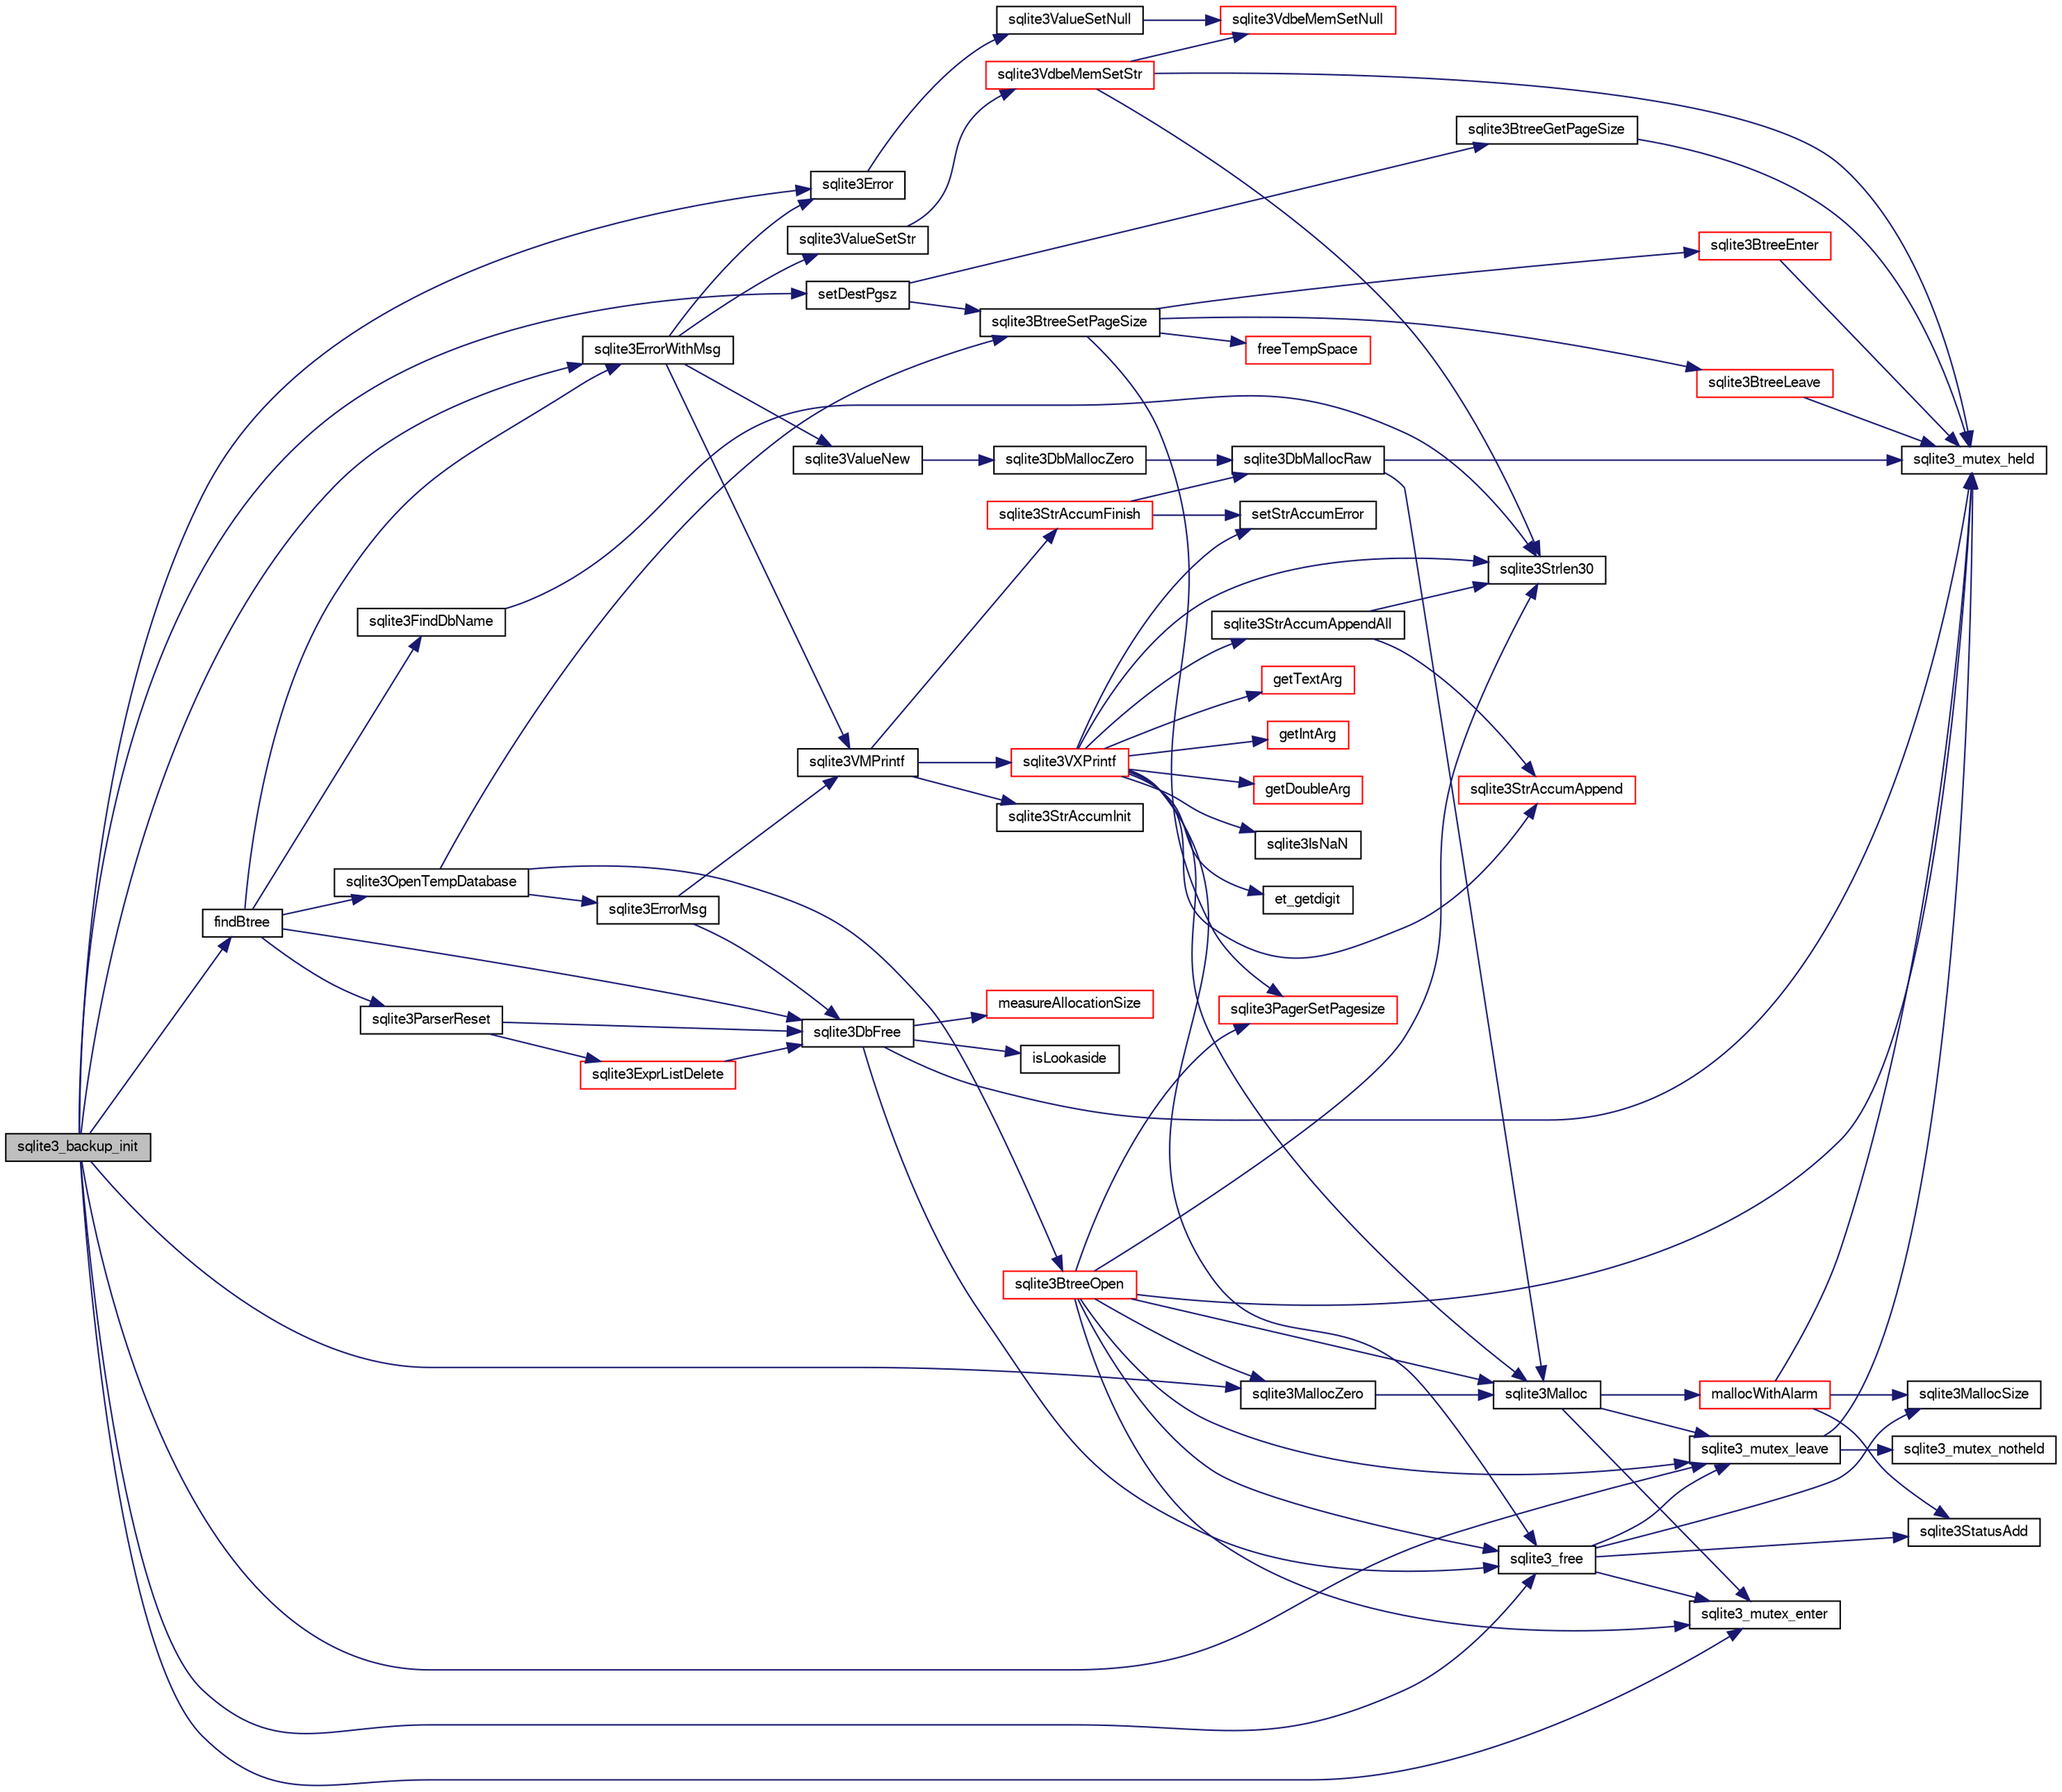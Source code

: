 digraph "sqlite3_backup_init"
{
  edge [fontname="FreeSans",fontsize="10",labelfontname="FreeSans",labelfontsize="10"];
  node [fontname="FreeSans",fontsize="10",shape=record];
  rankdir="LR";
  Node3539 [label="sqlite3_backup_init",height=0.2,width=0.4,color="black", fillcolor="grey75", style="filled", fontcolor="black"];
  Node3539 -> Node3540 [color="midnightblue",fontsize="10",style="solid",fontname="FreeSans"];
  Node3540 [label="sqlite3_mutex_enter",height=0.2,width=0.4,color="black", fillcolor="white", style="filled",URL="$sqlite3_8c.html#a1c12cde690bd89f104de5cbad12a6bf5"];
  Node3539 -> Node3541 [color="midnightblue",fontsize="10",style="solid",fontname="FreeSans"];
  Node3541 [label="sqlite3ErrorWithMsg",height=0.2,width=0.4,color="black", fillcolor="white", style="filled",URL="$sqlite3_8c.html#a11feb4cd8e77d59df266587cfe1b2641"];
  Node3541 -> Node3542 [color="midnightblue",fontsize="10",style="solid",fontname="FreeSans"];
  Node3542 [label="sqlite3Error",height=0.2,width=0.4,color="black", fillcolor="white", style="filled",URL="$sqlite3_8c.html#a4ba5e8be78db50d5538dcaa45bcf74d3"];
  Node3542 -> Node3543 [color="midnightblue",fontsize="10",style="solid",fontname="FreeSans"];
  Node3543 [label="sqlite3ValueSetNull",height=0.2,width=0.4,color="black", fillcolor="white", style="filled",URL="$sqlite3_8c.html#ad9bc4507a7806b37946116afbe183b95"];
  Node3543 -> Node3544 [color="midnightblue",fontsize="10",style="solid",fontname="FreeSans"];
  Node3544 [label="sqlite3VdbeMemSetNull",height=0.2,width=0.4,color="red", fillcolor="white", style="filled",URL="$sqlite3_8c.html#ae01092c23aebaf8a3ebdf3954609b410"];
  Node3541 -> Node3558 [color="midnightblue",fontsize="10",style="solid",fontname="FreeSans"];
  Node3558 [label="sqlite3ValueNew",height=0.2,width=0.4,color="black", fillcolor="white", style="filled",URL="$sqlite3_8c.html#ad40a378778daff2d574bec905e35828b"];
  Node3558 -> Node3559 [color="midnightblue",fontsize="10",style="solid",fontname="FreeSans"];
  Node3559 [label="sqlite3DbMallocZero",height=0.2,width=0.4,color="black", fillcolor="white", style="filled",URL="$sqlite3_8c.html#a49cfebac9d6067a03442c92af73f33e4"];
  Node3559 -> Node3560 [color="midnightblue",fontsize="10",style="solid",fontname="FreeSans"];
  Node3560 [label="sqlite3DbMallocRaw",height=0.2,width=0.4,color="black", fillcolor="white", style="filled",URL="$sqlite3_8c.html#abbe8be0cf7175e11ddc3e2218fad924e"];
  Node3560 -> Node3546 [color="midnightblue",fontsize="10",style="solid",fontname="FreeSans"];
  Node3546 [label="sqlite3_mutex_held",height=0.2,width=0.4,color="black", fillcolor="white", style="filled",URL="$sqlite3_8c.html#acf77da68932b6bc163c5e68547ecc3e7"];
  Node3560 -> Node3561 [color="midnightblue",fontsize="10",style="solid",fontname="FreeSans"];
  Node3561 [label="sqlite3Malloc",height=0.2,width=0.4,color="black", fillcolor="white", style="filled",URL="$sqlite3_8c.html#a361a2eaa846b1885f123abe46f5d8b2b"];
  Node3561 -> Node3540 [color="midnightblue",fontsize="10",style="solid",fontname="FreeSans"];
  Node3561 -> Node3562 [color="midnightblue",fontsize="10",style="solid",fontname="FreeSans"];
  Node3562 [label="mallocWithAlarm",height=0.2,width=0.4,color="red", fillcolor="white", style="filled",URL="$sqlite3_8c.html#ab070d5cf8e48ec8a6a43cf025d48598b"];
  Node3562 -> Node3546 [color="midnightblue",fontsize="10",style="solid",fontname="FreeSans"];
  Node3562 -> Node3551 [color="midnightblue",fontsize="10",style="solid",fontname="FreeSans"];
  Node3551 [label="sqlite3MallocSize",height=0.2,width=0.4,color="black", fillcolor="white", style="filled",URL="$sqlite3_8c.html#acf5d2a5f35270bafb050bd2def576955"];
  Node3562 -> Node3554 [color="midnightblue",fontsize="10",style="solid",fontname="FreeSans"];
  Node3554 [label="sqlite3StatusAdd",height=0.2,width=0.4,color="black", fillcolor="white", style="filled",URL="$sqlite3_8c.html#afa029f93586aeab4cc85360905dae9cd"];
  Node3561 -> Node3555 [color="midnightblue",fontsize="10",style="solid",fontname="FreeSans"];
  Node3555 [label="sqlite3_mutex_leave",height=0.2,width=0.4,color="black", fillcolor="white", style="filled",URL="$sqlite3_8c.html#a5838d235601dbd3c1fa993555c6bcc93"];
  Node3555 -> Node3546 [color="midnightblue",fontsize="10",style="solid",fontname="FreeSans"];
  Node3555 -> Node3556 [color="midnightblue",fontsize="10",style="solid",fontname="FreeSans"];
  Node3556 [label="sqlite3_mutex_notheld",height=0.2,width=0.4,color="black", fillcolor="white", style="filled",URL="$sqlite3_8c.html#a83967c837c1c000d3b5adcfaa688f5dc"];
  Node3541 -> Node3566 [color="midnightblue",fontsize="10",style="solid",fontname="FreeSans"];
  Node3566 [label="sqlite3VMPrintf",height=0.2,width=0.4,color="black", fillcolor="white", style="filled",URL="$sqlite3_8c.html#a05535d0982ef06fbc2ee8195ebbae689"];
  Node3566 -> Node3567 [color="midnightblue",fontsize="10",style="solid",fontname="FreeSans"];
  Node3567 [label="sqlite3StrAccumInit",height=0.2,width=0.4,color="black", fillcolor="white", style="filled",URL="$sqlite3_8c.html#aabf95e113b9d54d519cd15a56215f560"];
  Node3566 -> Node3568 [color="midnightblue",fontsize="10",style="solid",fontname="FreeSans"];
  Node3568 [label="sqlite3VXPrintf",height=0.2,width=0.4,color="red", fillcolor="white", style="filled",URL="$sqlite3_8c.html#a63c25806c9bd4a2b76f9a0eb232c6bde"];
  Node3568 -> Node3569 [color="midnightblue",fontsize="10",style="solid",fontname="FreeSans"];
  Node3569 [label="sqlite3StrAccumAppend",height=0.2,width=0.4,color="red", fillcolor="white", style="filled",URL="$sqlite3_8c.html#a56664fa33def33c5a5245b623441d5e0"];
  Node3568 -> Node3818 [color="midnightblue",fontsize="10",style="solid",fontname="FreeSans"];
  Node3818 [label="getIntArg",height=0.2,width=0.4,color="red", fillcolor="white", style="filled",URL="$sqlite3_8c.html#abff258963dbd9205fb299851a64c67be"];
  Node3568 -> Node3561 [color="midnightblue",fontsize="10",style="solid",fontname="FreeSans"];
  Node3568 -> Node3572 [color="midnightblue",fontsize="10",style="solid",fontname="FreeSans"];
  Node3572 [label="setStrAccumError",height=0.2,width=0.4,color="black", fillcolor="white", style="filled",URL="$sqlite3_8c.html#a3dc479a1fc8ba1ab8edfe51f8a0b102c"];
  Node3568 -> Node3819 [color="midnightblue",fontsize="10",style="solid",fontname="FreeSans"];
  Node3819 [label="getDoubleArg",height=0.2,width=0.4,color="red", fillcolor="white", style="filled",URL="$sqlite3_8c.html#a1cf25120072c85bd261983b24c12c3d9"];
  Node3568 -> Node3715 [color="midnightblue",fontsize="10",style="solid",fontname="FreeSans"];
  Node3715 [label="sqlite3IsNaN",height=0.2,width=0.4,color="black", fillcolor="white", style="filled",URL="$sqlite3_8c.html#aed4d78203877c3486765ccbc7feebb50"];
  Node3568 -> Node3637 [color="midnightblue",fontsize="10",style="solid",fontname="FreeSans"];
  Node3637 [label="sqlite3Strlen30",height=0.2,width=0.4,color="black", fillcolor="white", style="filled",URL="$sqlite3_8c.html#a3dcd80ba41f1a308193dee74857b62a7"];
  Node3568 -> Node3820 [color="midnightblue",fontsize="10",style="solid",fontname="FreeSans"];
  Node3820 [label="et_getdigit",height=0.2,width=0.4,color="black", fillcolor="white", style="filled",URL="$sqlite3_8c.html#a40c5a308749ad07cc2397a53e081bff0"];
  Node3568 -> Node3821 [color="midnightblue",fontsize="10",style="solid",fontname="FreeSans"];
  Node3821 [label="getTextArg",height=0.2,width=0.4,color="red", fillcolor="white", style="filled",URL="$sqlite3_8c.html#afbb41850423ef20071cefaab0431e04d"];
  Node3568 -> Node3822 [color="midnightblue",fontsize="10",style="solid",fontname="FreeSans"];
  Node3822 [label="sqlite3StrAccumAppendAll",height=0.2,width=0.4,color="black", fillcolor="white", style="filled",URL="$sqlite3_8c.html#acaf8f3e4f99a3c3a4a77e9c987547289"];
  Node3822 -> Node3569 [color="midnightblue",fontsize="10",style="solid",fontname="FreeSans"];
  Node3822 -> Node3637 [color="midnightblue",fontsize="10",style="solid",fontname="FreeSans"];
  Node3568 -> Node3553 [color="midnightblue",fontsize="10",style="solid",fontname="FreeSans"];
  Node3553 [label="sqlite3_free",height=0.2,width=0.4,color="black", fillcolor="white", style="filled",URL="$sqlite3_8c.html#a6552349e36a8a691af5487999ab09519"];
  Node3553 -> Node3540 [color="midnightblue",fontsize="10",style="solid",fontname="FreeSans"];
  Node3553 -> Node3554 [color="midnightblue",fontsize="10",style="solid",fontname="FreeSans"];
  Node3553 -> Node3551 [color="midnightblue",fontsize="10",style="solid",fontname="FreeSans"];
  Node3553 -> Node3555 [color="midnightblue",fontsize="10",style="solid",fontname="FreeSans"];
  Node3566 -> Node3601 [color="midnightblue",fontsize="10",style="solid",fontname="FreeSans"];
  Node3601 [label="sqlite3StrAccumFinish",height=0.2,width=0.4,color="red", fillcolor="white", style="filled",URL="$sqlite3_8c.html#adb7f26b10ac1b847db6f000ef4c2e2ba"];
  Node3601 -> Node3560 [color="midnightblue",fontsize="10",style="solid",fontname="FreeSans"];
  Node3601 -> Node3572 [color="midnightblue",fontsize="10",style="solid",fontname="FreeSans"];
  Node3541 -> Node3824 [color="midnightblue",fontsize="10",style="solid",fontname="FreeSans"];
  Node3824 [label="sqlite3ValueSetStr",height=0.2,width=0.4,color="black", fillcolor="white", style="filled",URL="$sqlite3_8c.html#a1fd40749f47941ee97ff6d798e2bc67e"];
  Node3824 -> Node3664 [color="midnightblue",fontsize="10",style="solid",fontname="FreeSans"];
  Node3664 [label="sqlite3VdbeMemSetStr",height=0.2,width=0.4,color="red", fillcolor="white", style="filled",URL="$sqlite3_8c.html#a9697bec7c3b512483638ea3646191d7d"];
  Node3664 -> Node3546 [color="midnightblue",fontsize="10",style="solid",fontname="FreeSans"];
  Node3664 -> Node3544 [color="midnightblue",fontsize="10",style="solid",fontname="FreeSans"];
  Node3664 -> Node3637 [color="midnightblue",fontsize="10",style="solid",fontname="FreeSans"];
  Node3539 -> Node3582 [color="midnightblue",fontsize="10",style="solid",fontname="FreeSans"];
  Node3582 [label="sqlite3MallocZero",height=0.2,width=0.4,color="black", fillcolor="white", style="filled",URL="$sqlite3_8c.html#ab3e07a30b9b5471f9f5e8f9cb7229934"];
  Node3582 -> Node3561 [color="midnightblue",fontsize="10",style="solid",fontname="FreeSans"];
  Node3539 -> Node3542 [color="midnightblue",fontsize="10",style="solid",fontname="FreeSans"];
  Node3539 -> Node3825 [color="midnightblue",fontsize="10",style="solid",fontname="FreeSans"];
  Node3825 [label="findBtree",height=0.2,width=0.4,color="black", fillcolor="white", style="filled",URL="$sqlite3_8c.html#ab4ee5743b77efd7f8832bf0b9315f973"];
  Node3825 -> Node3826 [color="midnightblue",fontsize="10",style="solid",fontname="FreeSans"];
  Node3826 [label="sqlite3FindDbName",height=0.2,width=0.4,color="black", fillcolor="white", style="filled",URL="$sqlite3_8c.html#a87029035bea562c6a5d1b9ba6475b567"];
  Node3826 -> Node3637 [color="midnightblue",fontsize="10",style="solid",fontname="FreeSans"];
  Node3825 -> Node3541 [color="midnightblue",fontsize="10",style="solid",fontname="FreeSans"];
  Node3825 -> Node3827 [color="midnightblue",fontsize="10",style="solid",fontname="FreeSans"];
  Node3827 [label="sqlite3OpenTempDatabase",height=0.2,width=0.4,color="black", fillcolor="white", style="filled",URL="$sqlite3_8c.html#aaf3088380b731428b72d3b5777f93755"];
  Node3827 -> Node3828 [color="midnightblue",fontsize="10",style="solid",fontname="FreeSans"];
  Node3828 [label="sqlite3BtreeOpen",height=0.2,width=0.4,color="red", fillcolor="white", style="filled",URL="$sqlite3_8c.html#a13dcb44dc34af6ce9d38de9c5aa975f9"];
  Node3828 -> Node3546 [color="midnightblue",fontsize="10",style="solid",fontname="FreeSans"];
  Node3828 -> Node3582 [color="midnightblue",fontsize="10",style="solid",fontname="FreeSans"];
  Node3828 -> Node3561 [color="midnightblue",fontsize="10",style="solid",fontname="FreeSans"];
  Node3828 -> Node3553 [color="midnightblue",fontsize="10",style="solid",fontname="FreeSans"];
  Node3828 -> Node3637 [color="midnightblue",fontsize="10",style="solid",fontname="FreeSans"];
  Node3828 -> Node3540 [color="midnightblue",fontsize="10",style="solid",fontname="FreeSans"];
  Node3828 -> Node3555 [color="midnightblue",fontsize="10",style="solid",fontname="FreeSans"];
  Node3828 -> Node3849 [color="midnightblue",fontsize="10",style="solid",fontname="FreeSans"];
  Node3849 [label="sqlite3PagerSetPagesize",height=0.2,width=0.4,color="red", fillcolor="white", style="filled",URL="$sqlite3_8c.html#ab668348d5dcc0382c247c74b6358f16e"];
  Node3827 -> Node4041 [color="midnightblue",fontsize="10",style="solid",fontname="FreeSans"];
  Node4041 [label="sqlite3ErrorMsg",height=0.2,width=0.4,color="black", fillcolor="white", style="filled",URL="$sqlite3_8c.html#aee2798e173651adae0f9c85469f3457d"];
  Node4041 -> Node3566 [color="midnightblue",fontsize="10",style="solid",fontname="FreeSans"];
  Node4041 -> Node3548 [color="midnightblue",fontsize="10",style="solid",fontname="FreeSans"];
  Node3548 [label="sqlite3DbFree",height=0.2,width=0.4,color="black", fillcolor="white", style="filled",URL="$sqlite3_8c.html#ac70ab821a6607b4a1b909582dc37a069"];
  Node3548 -> Node3546 [color="midnightblue",fontsize="10",style="solid",fontname="FreeSans"];
  Node3548 -> Node3549 [color="midnightblue",fontsize="10",style="solid",fontname="FreeSans"];
  Node3549 [label="measureAllocationSize",height=0.2,width=0.4,color="red", fillcolor="white", style="filled",URL="$sqlite3_8c.html#a45731e644a22fdb756e2b6337224217a"];
  Node3548 -> Node3552 [color="midnightblue",fontsize="10",style="solid",fontname="FreeSans"];
  Node3552 [label="isLookaside",height=0.2,width=0.4,color="black", fillcolor="white", style="filled",URL="$sqlite3_8c.html#a770fa05ff9717b75e16f4d968a77b897"];
  Node3548 -> Node3553 [color="midnightblue",fontsize="10",style="solid",fontname="FreeSans"];
  Node3827 -> Node4042 [color="midnightblue",fontsize="10",style="solid",fontname="FreeSans"];
  Node4042 [label="sqlite3BtreeSetPageSize",height=0.2,width=0.4,color="black", fillcolor="white", style="filled",URL="$sqlite3_8c.html#ad9c65e8377c831a80e0ac1f108c43f3e"];
  Node4042 -> Node3926 [color="midnightblue",fontsize="10",style="solid",fontname="FreeSans"];
  Node3926 [label="sqlite3BtreeEnter",height=0.2,width=0.4,color="red", fillcolor="white", style="filled",URL="$sqlite3_8c.html#afa05d700ca373993fe6b0525b867feff"];
  Node3926 -> Node3546 [color="midnightblue",fontsize="10",style="solid",fontname="FreeSans"];
  Node4042 -> Node3931 [color="midnightblue",fontsize="10",style="solid",fontname="FreeSans"];
  Node3931 [label="sqlite3BtreeLeave",height=0.2,width=0.4,color="red", fillcolor="white", style="filled",URL="$sqlite3_8c.html#a460e4f89d1aeef4b4d334cfe8165da89"];
  Node3931 -> Node3546 [color="midnightblue",fontsize="10",style="solid",fontname="FreeSans"];
  Node4042 -> Node4043 [color="midnightblue",fontsize="10",style="solid",fontname="FreeSans"];
  Node4043 [label="freeTempSpace",height=0.2,width=0.4,color="red", fillcolor="white", style="filled",URL="$sqlite3_8c.html#aec277d601edd310860ca5a81c99ed411"];
  Node4042 -> Node3849 [color="midnightblue",fontsize="10",style="solid",fontname="FreeSans"];
  Node3825 -> Node3548 [color="midnightblue",fontsize="10",style="solid",fontname="FreeSans"];
  Node3825 -> Node4044 [color="midnightblue",fontsize="10",style="solid",fontname="FreeSans"];
  Node4044 [label="sqlite3ParserReset",height=0.2,width=0.4,color="black", fillcolor="white", style="filled",URL="$sqlite3_8c.html#ae5c69f1aa716b5dc4b54dbf6642c1071"];
  Node4044 -> Node3548 [color="midnightblue",fontsize="10",style="solid",fontname="FreeSans"];
  Node4044 -> Node4045 [color="midnightblue",fontsize="10",style="solid",fontname="FreeSans"];
  Node4045 [label="sqlite3ExprListDelete",height=0.2,width=0.4,color="red", fillcolor="white", style="filled",URL="$sqlite3_8c.html#ae9cd46eac81e86a04ed8c09b99fc3c10"];
  Node4045 -> Node3548 [color="midnightblue",fontsize="10",style="solid",fontname="FreeSans"];
  Node3539 -> Node4497 [color="midnightblue",fontsize="10",style="solid",fontname="FreeSans"];
  Node4497 [label="setDestPgsz",height=0.2,width=0.4,color="black", fillcolor="white", style="filled",URL="$sqlite3_8c.html#acd3459ec2257f990aaea330d998fe0a6"];
  Node4497 -> Node4042 [color="midnightblue",fontsize="10",style="solid",fontname="FreeSans"];
  Node4497 -> Node3924 [color="midnightblue",fontsize="10",style="solid",fontname="FreeSans"];
  Node3924 [label="sqlite3BtreeGetPageSize",height=0.2,width=0.4,color="black", fillcolor="white", style="filled",URL="$sqlite3_8c.html#a91f9dbfdbf95d6d9b955d1c7648b9fc1"];
  Node3924 -> Node3546 [color="midnightblue",fontsize="10",style="solid",fontname="FreeSans"];
  Node3539 -> Node3553 [color="midnightblue",fontsize="10",style="solid",fontname="FreeSans"];
  Node3539 -> Node3555 [color="midnightblue",fontsize="10",style="solid",fontname="FreeSans"];
}
